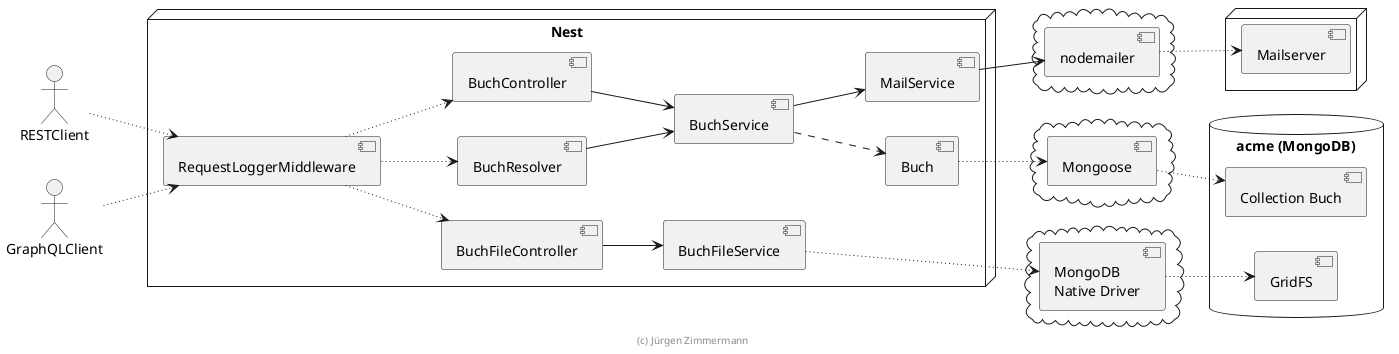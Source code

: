 ' Copyright (C) 2019 - present Juergen Zimmermann, Hochschule Karlsruhe
'
' This program is free software: you can redistribute it and/or modify
' it under the terms of the GNU General Public License as published by
' the Free Software Foundation, either version 3 of the License, or
' (at your option) any later version.
'
' This program is distributed in the hope that it will be useful,
' but WITHOUT ANY WARRANTY; without even the implied warranty of
' MERCHANTABILITY or FITNESS FOR A PARTICULAR PURPOSE.  See the
' GNU General Public License for more details.
'
' You should have received a copy of the GNU General Public License
' along with this program.  If not, see <https://www.gnu.org/licenses/>.

' Preview durch <Alt>d

@startuml Komponenten

left to right direction

actor RESTClient
actor GraphQLClient

node "Nest" {
  [RequestLoggerMiddleware]

  [BuchController]
  [BuchResolver]
  [BuchFileController]

  [BuchService]
  [BuchFileService]

  [Buch]

  [MailService]
}


cloud {
    [Mongoose]
}

cloud {
    [MongoDB\nNative Driver]
}

cloud {
    [nodemailer]
}

database "acme (MongoDB)" {
    [Collection Buch]
    [GridFS]
}

node {
    [Mailserver]
}

RESTClient ~~> [RequestLoggerMiddleware]
GraphQLClient ~~> [RequestLoggerMiddleware]

[RequestLoggerMiddleware] ~~> [BuchController]
[RequestLoggerMiddleware] ~~> [BuchResolver]
[RequestLoggerMiddleware] ~~> [BuchFileController]

[BuchController] --> [BuchService]
[BuchResolver] --> [BuchService]
[BuchFileController] --> [BuchFileService]
[BuchService] ..> [Buch]

[Buch] ~~> [Mongoose]
[BuchFileService] ~~> [MongoDB\nNative Driver]
[Mongoose] ~~> [Collection Buch]
[MongoDB\nNative Driver] ~~> [GridFS]

[BuchService] --> [MailService]
[MailService] --> [nodemailer]
[nodemailer] ~~> [Mailserver]

footer (c) Jürgen Zimmermann

@enduml
